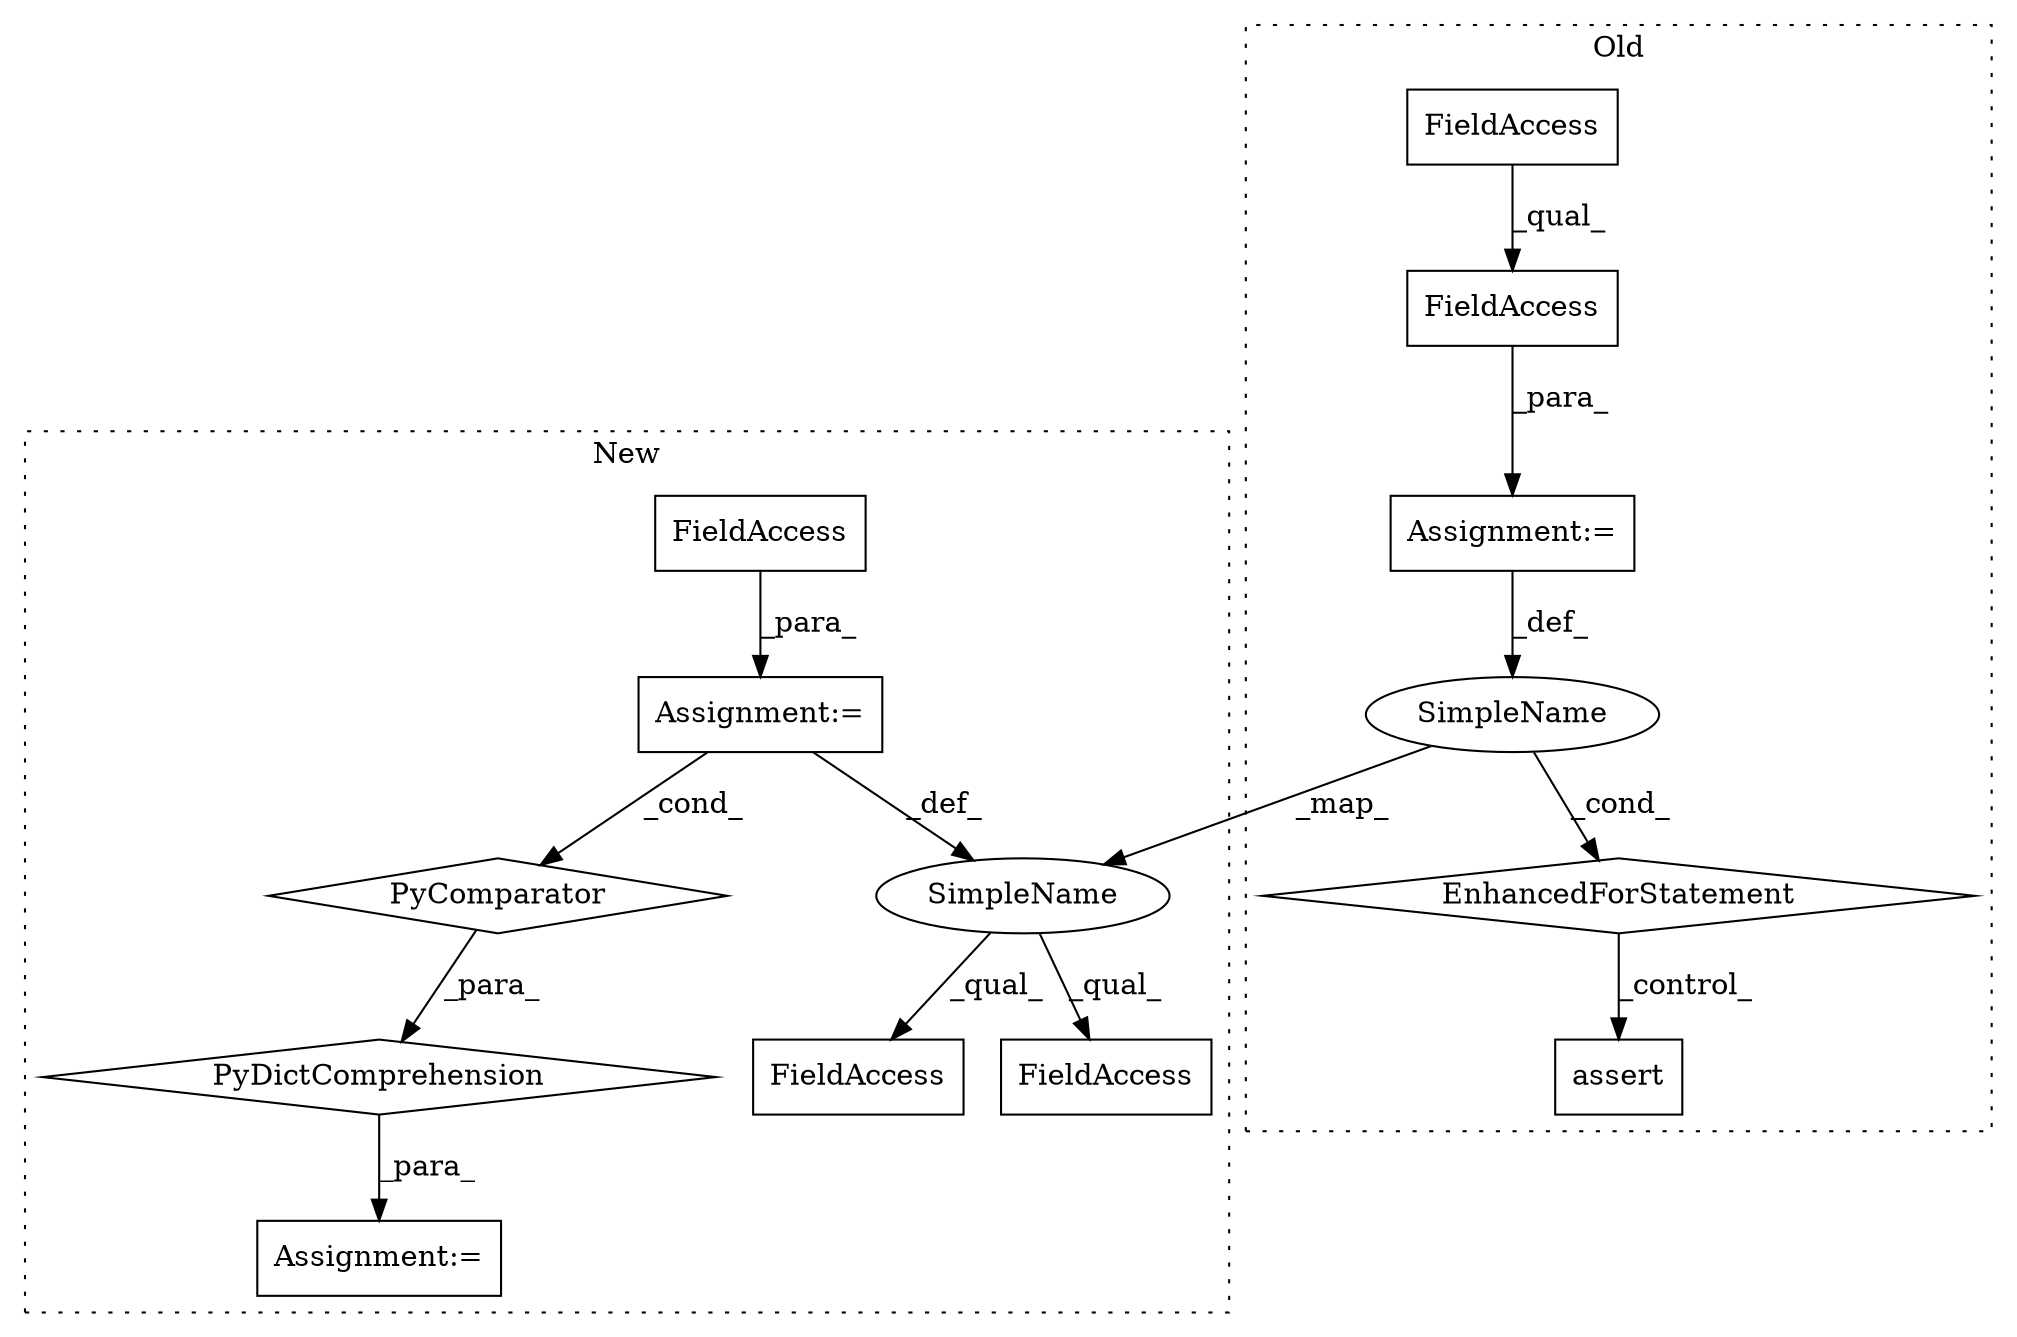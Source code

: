 digraph G {
subgraph cluster0 {
1 [label="assert" a="6" s="2899" l="7" shape="box"];
6 [label="Assignment:=" a="7" s="2685,2761" l="53,2" shape="box"];
7 [label="EnhancedForStatement" a="70" s="2685,2761" l="53,2" shape="diamond"];
8 [label="SimpleName" a="42" s="2742" l="3" shape="ellipse"];
12 [label="FieldAccess" a="22" s="2748" l="13" shape="box"];
14 [label="FieldAccess" a="22" s="2748" l="8" shape="box"];
label = "Old";
style="dotted";
}
subgraph cluster1 {
2 [label="PyDictComprehension" a="110" s="2600" l="118" shape="diamond"];
3 [label="Assignment:=" a="7" s="2679" l="31" shape="box"];
4 [label="PyComparator" a="113" s="2679" l="31" shape="diamond"];
5 [label="Assignment:=" a="7" s="2588" l="12" shape="box"];
9 [label="SimpleName" a="42" s="2682" l="3" shape="ellipse"];
10 [label="FieldAccess" a="22" s="2600" l="7" shape="box"];
11 [label="FieldAccess" a="22" s="2612" l="9" shape="box"];
13 [label="FieldAccess" a="22" s="2688" l="13" shape="box"];
label = "New";
style="dotted";
}
2 -> 5 [label="_para_"];
3 -> 9 [label="_def_"];
3 -> 4 [label="_cond_"];
4 -> 2 [label="_para_"];
6 -> 8 [label="_def_"];
7 -> 1 [label="_control_"];
8 -> 7 [label="_cond_"];
8 -> 9 [label="_map_"];
9 -> 10 [label="_qual_"];
9 -> 11 [label="_qual_"];
12 -> 6 [label="_para_"];
13 -> 3 [label="_para_"];
14 -> 12 [label="_qual_"];
}